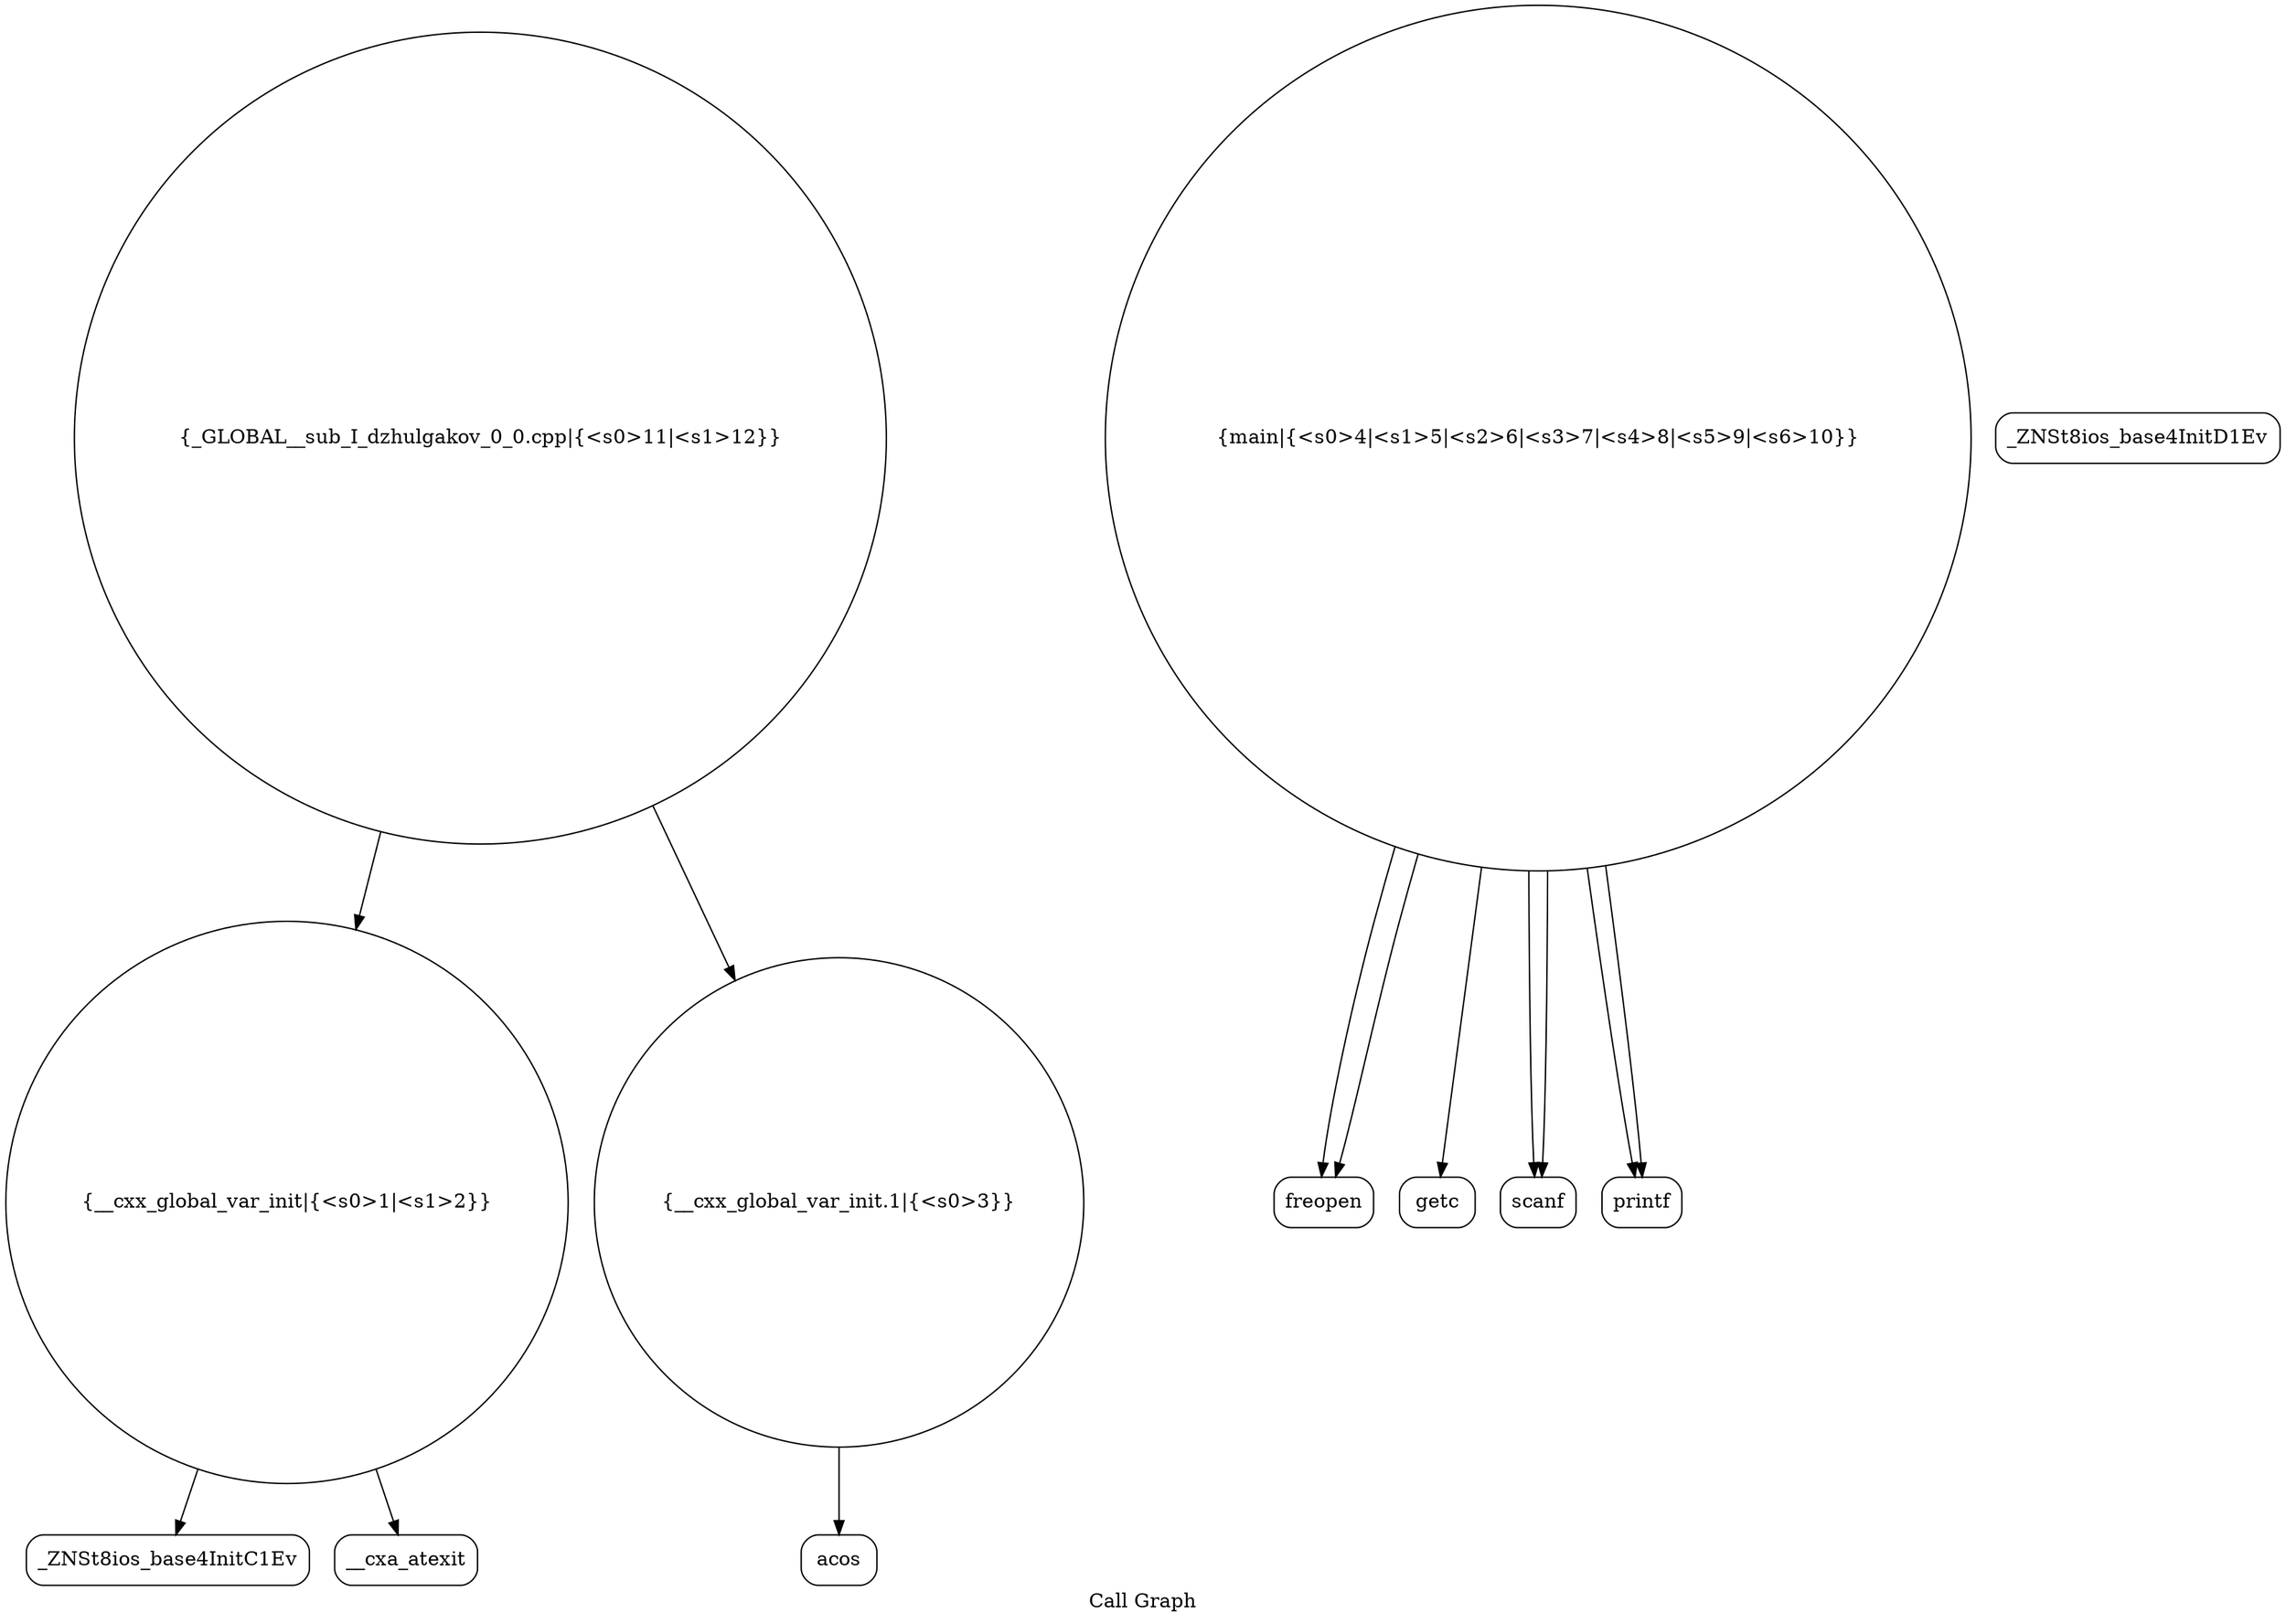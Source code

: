 digraph "Call Graph" {
	label="Call Graph";

	Node0x560ba0defa60 [shape=record,shape=circle,label="{__cxx_global_var_init|{<s0>1|<s1>2}}"];
	Node0x560ba0defa60:s0 -> Node0x560ba0defef0[color=black];
	Node0x560ba0defa60:s1 -> Node0x560ba0defff0[color=black];
	Node0x560ba0df01f0 [shape=record,shape=Mrecord,label="{freopen}"];
	Node0x560ba0deff70 [shape=record,shape=Mrecord,label="{_ZNSt8ios_base4InitD1Ev}"];
	Node0x560ba0df02f0 [shape=record,shape=Mrecord,label="{getc}"];
	Node0x560ba0df0070 [shape=record,shape=circle,label="{__cxx_global_var_init.1|{<s0>3}}"];
	Node0x560ba0df0070:s0 -> Node0x560ba0df00f0[color=black];
	Node0x560ba0df03f0 [shape=record,shape=circle,label="{_GLOBAL__sub_I_dzhulgakov_0_0.cpp|{<s0>11|<s1>12}}"];
	Node0x560ba0df03f0:s0 -> Node0x560ba0defa60[color=black];
	Node0x560ba0df03f0:s1 -> Node0x560ba0df0070[color=black];
	Node0x560ba0df0170 [shape=record,shape=circle,label="{main|{<s0>4|<s1>5|<s2>6|<s3>7|<s4>8|<s5>9|<s6>10}}"];
	Node0x560ba0df0170:s0 -> Node0x560ba0df01f0[color=black];
	Node0x560ba0df0170:s1 -> Node0x560ba0df01f0[color=black];
	Node0x560ba0df0170:s2 -> Node0x560ba0df0270[color=black];
	Node0x560ba0df0170:s3 -> Node0x560ba0df0270[color=black];
	Node0x560ba0df0170:s4 -> Node0x560ba0df02f0[color=black];
	Node0x560ba0df0170:s5 -> Node0x560ba0df0370[color=black];
	Node0x560ba0df0170:s6 -> Node0x560ba0df0370[color=black];
	Node0x560ba0defef0 [shape=record,shape=Mrecord,label="{_ZNSt8ios_base4InitC1Ev}"];
	Node0x560ba0df0270 [shape=record,shape=Mrecord,label="{scanf}"];
	Node0x560ba0defff0 [shape=record,shape=Mrecord,label="{__cxa_atexit}"];
	Node0x560ba0df0370 [shape=record,shape=Mrecord,label="{printf}"];
	Node0x560ba0df00f0 [shape=record,shape=Mrecord,label="{acos}"];
}
